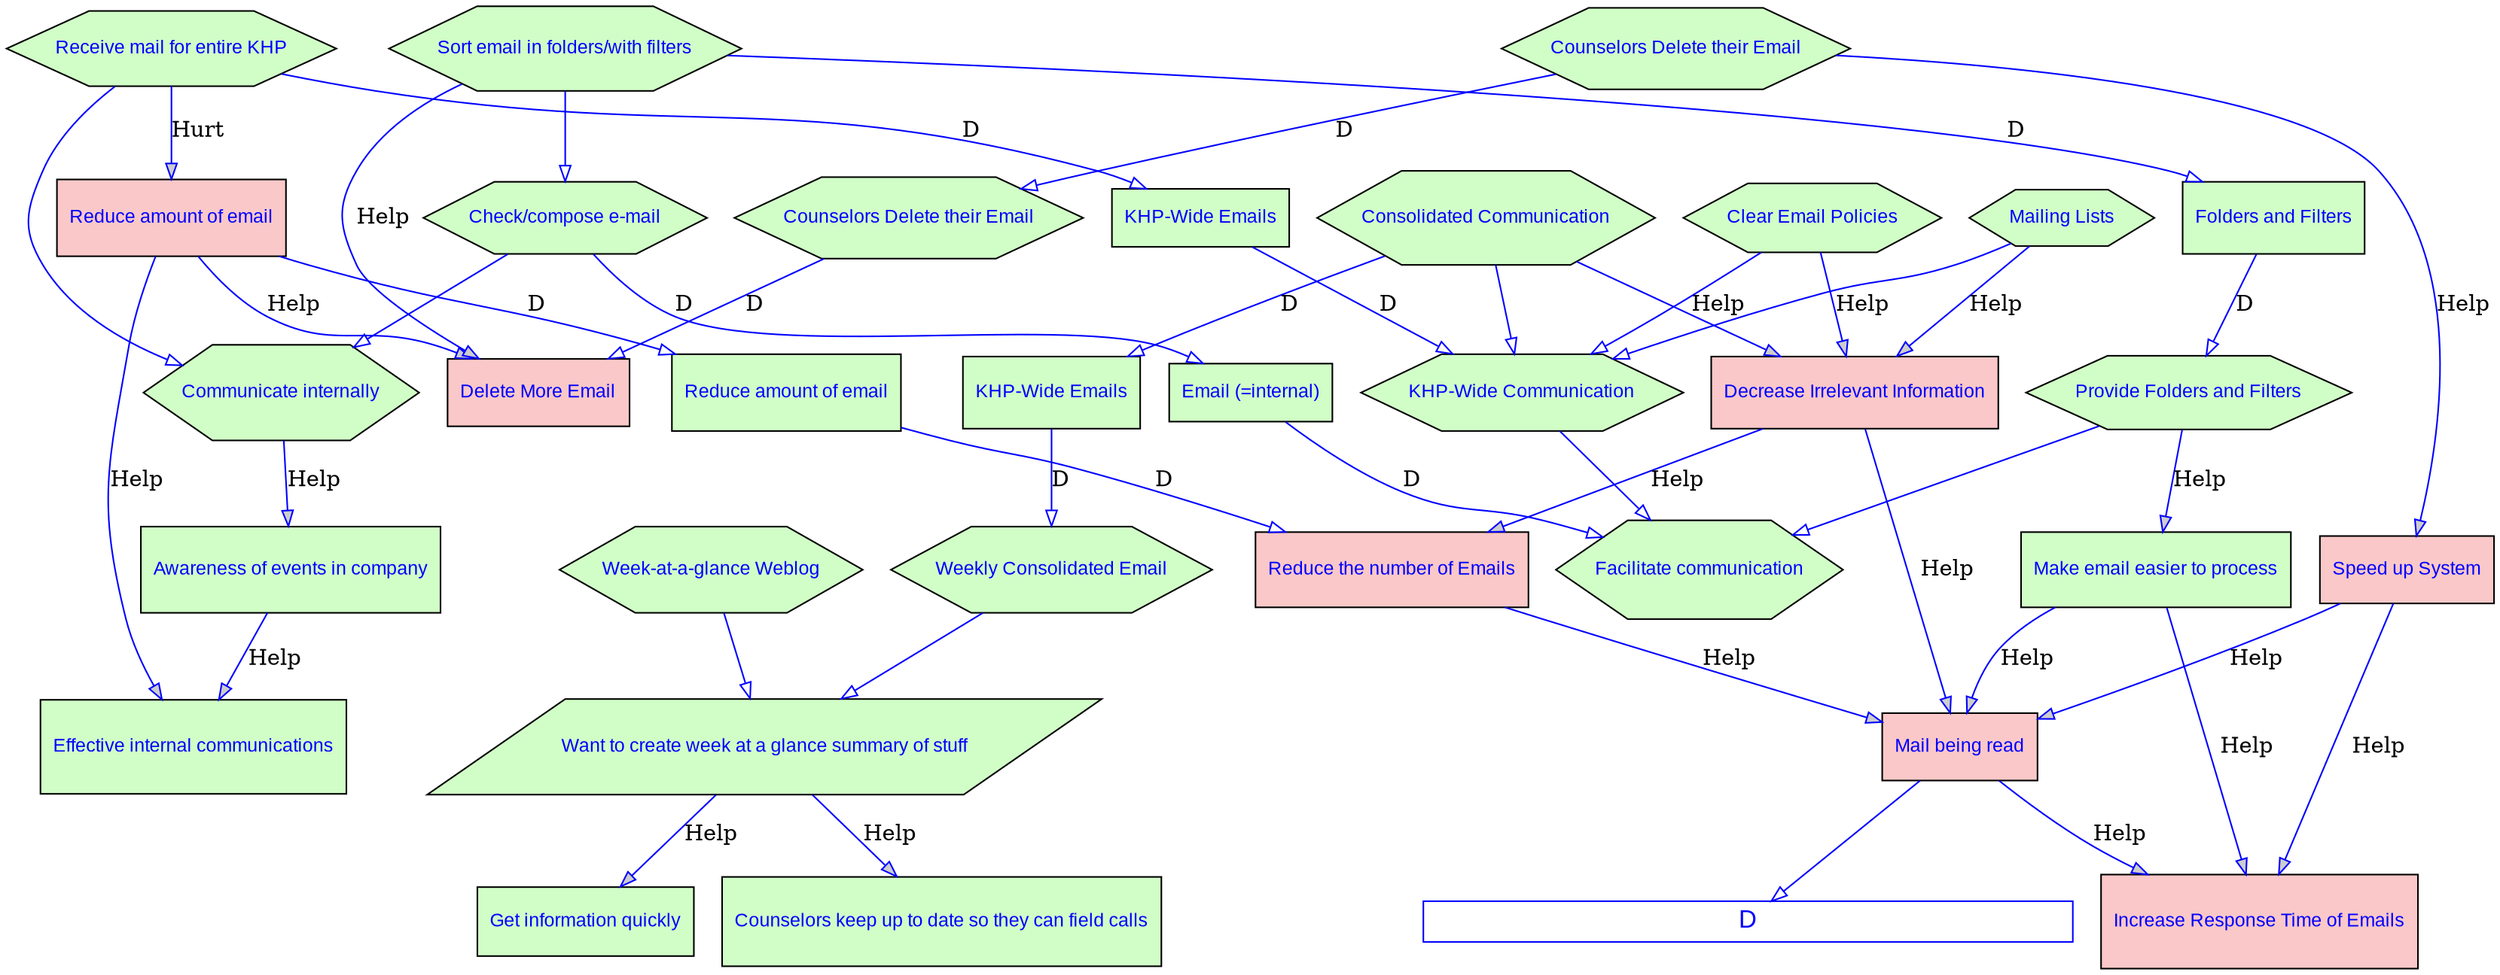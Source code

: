  digraph  RootGraph {
  node [color="#000000", fontcolor="#0000FF", fontname=Arial, fontsize="12", style=filled];
  edge [color="#0000FF"];
  subgraph Connector {
      node [width="5.74882389396571", height="0", pos="833.712933070866,327.698138533465", color="#0000FF", fillcolor="#FFFFFF", fontname=Arial, fontsize="16", style=filled, label=D, shape=box];
      "D" [];
  }
  "Reduce the number of Emails" [width="1.10236220472441", height="0.662674087685117", pos="884.271496062992,389.9545348732", fillcolor="#FAC8C8", label="Reduce the number of Emails", shape=box];
  "Mail being read" [width="0.982385329531613", height="0.590551181102363", pos="970.660989973374,339.169133858268", fillcolor="#FAC8C8", label="Mail being read", shape=box];
  "Decrease Irrelevant Information" [width="1.06299212598425", height="0.639007155982077", pos="889.468346456693,260.598588324016", fillcolor="#FAC8C8", label="Decrease Irrelevant Information", shape=box];
  "Speed up System" [width="0.998640824413675", height="0.600323010356554", pos="1219.750124797,276.213833097245", fillcolor="#FAC8C8", label="Speed up System", shape=box];
  "Check/compose e-mail" [width="1.00578248031496", height="0.643700787401576", pos="133.20407480315,175.917165354331", fillcolor="#D1FEC7", label="Check/compose e-mail", sides="6", shape=polygon];
  "Email (=internal)" [width="0.984251968503937", height="0.517578125", pos="615.452598425197,230.715332185039", fillcolor="#D1FEC7", label="Email (=internal)", shape=box];
  "Facilitate communication" [width="1.36441929133858", height="0.873228346456691", pos="1016.54019685039,456.117165354331", fillcolor="#D1FEC7", label="Facilitate communication", sides="6", shape=polygon];
  "Communicate internally" [width="1.31336122047244", height="0.84055118110236", pos="203.03187992126,263.578582677165", fillcolor="#D1FEC7", label="Communicate internally", sides="6", shape=polygon];
  "Reduce amount of email" [width="1.14364106313316", height="0.687488463322699", pos="302.765408981455,291.635253970956", fillcolor="#FAC8C8", label="Reduce amount of email", shape=box];
  "Effective internal communications" [width="1.37795275590551", height="0.828342609606397", pos="249.783307086614,440.743937007874", fillcolor="#D1FEC7", label="Effective internal communications", shape=box];
  "Counselors Delete their Email" [width="1.13558070866141", height="0.726771653543306", pos="1172.71145669291,122.970708661417", fillcolor="#D1FEC7", label="Counselors Delete their Email", sides="6", shape=polygon];
  "Counselors Delete their Email1" [width="1.13558070866141", height="0.726771653543306", pos="613.341377952756,35.0966929133858", fillcolor="#D1FEC7", label="Counselors Delete their Email", sides="6", shape=polygon];
  "Delete More Email" [width="0.993344640953335", height="0.597139262285591", pos="408.850800775107,344.130714229683", fillcolor="#FAC8C8", label="Delete More Email", shape=box];
  "Increase Response Time of Emails" [width="1.37795275590551", height="0.828342609606396", pos="1129.46834645669,428.989467804098", fillcolor="#FAC8C8", label="Increase Response Time of Emails", shape=box];
  "Reduce amount of email1" [width="1.14364106313316", height="0.687488463322699", pos="614.915999532636,327.304545309538", fillcolor="#D1FEC7", label="Reduce amount of email", shape=box];
  "Awareness of events in company" [width="1.25984251968504", height="0.757341814497277", pos="171.830551181102,356.786718300145", fillcolor="#D1FEC7", label="Awareness of events in company", shape=box];
  "Want to create week at a glance summary of stuff" [width="1.37795275590551", height="0.847970926711086", pos="619.232125984252,583.711835251363", fillcolor="#D1FEC7", label="Want to create week at a glance summary of stuff", shape=parallelogram];
  "Get information quickly" [width="1.01302968032341", height="0.608972728137111", pos="585.307493688493,666.761443409786", fillcolor="#D1FEC7", label="Get information quickly", shape=box];
  "Counselors keep up to date so they can field calls" [width="1.32799031024467", height="0.798308181761429", pos="685.464974003454,683.971220527663", fillcolor="#D1FEC7", label="Counselors keep up to date so they can field calls", shape=box];
  "Receive mail for entire KHP" [width="1.0498687664042", height="0.671916010498688", pos="228.523464566929,171.074645669291", fillcolor="#D1FEC7", label="Receive mail for entire KHP", sides="6", shape=polygon];
  "KHP-Wide Communication" [width="1.28683207051949", height="0.68202099737533", pos="1028.86516713713,203.564409448819", fillcolor="#D1FEC7", label="KHP-Wide Communication", sides="6", shape=polygon];
  "KHP-Wide Emails" [width="0.984251968503937", height="0.517578125", pos="617.342362204724,169.298009350394", fillcolor="#D1FEC7", label="KHP-Wide Emails", shape=box];
  "Weekly Consolidated Email" [width="1.18766404199475", height="0.76010498687664", pos="572.696692913386,498.343937007874", fillcolor="#D1FEC7", label="Weekly Consolidated Email", sides="6", shape=polygon];
  "Week-at-a-glance Weblog" [width="1.18766404199475", height="0.76010498687664", pos="670.019527559055,498.343937007874", fillcolor="#D1FEC7", label="Week-at-a-glance Weblog", sides="6", shape=polygon];
  "KHP-Wide Emails1" [width="0.984251968503937", height="0.639366490321521", pos="687.263622047244,399.509162155512", fillcolor="#D1FEC7", label="KHP-Wide Emails", shape=box];
  "Consolidated Communication" [width="1.29306102362205", height="0.827559055118111", pos="918.538228346457,93.5281889763779", fillcolor="#D1FEC7", label="Consolidated Communication", sides="6", shape=polygon];
  "Clear Email Policies" [width="0.958005249343831", height="0.613123359580052", pos="1015.13763779528,87.6982677165354", fillcolor="#D1FEC7", label="Clear Email Policies", sides="6", shape=polygon];
  "Mailing Lists" [width="0.78125", height="0.5", pos="1093.81381889764,91.1848818897637", fillcolor="#D1FEC7", label="Mailing Lists", sides="6", shape=polygon];
  "Provide Folders and Filters" [width="1.01747047244095", height="0.651181102362206", pos="1124.99492125984,200.564409448819", fillcolor="#D1FEC7", label="Provide Folders and Filters", sides="6", shape=polygon];
  "Make email easier to process" [width="1.10049556575208", height="0.661551976211483", pos="1068.45626556393,277.473193978259", fillcolor="#D1FEC7", label="Make email easier to process", shape=box];
  "Folders and Filters" [width="0.984251968503937", height="0.639366490321521", pos="617.342362204724,113.209949557087", fillcolor="#D1FEC7", label="Folders and Filters", shape=box];
  "Sort email in folders/with filters" [width="1.1802001312336", height="0.755328083989501", pos="105.656338582677,101.32157480315", fillcolor="#D1FEC7", label="Sort email in folders/with filters", sides="6", shape=polygon];
  "Reduce the number of Emails"->"Mail being read" [fillcolor="#CDCDCD", label=Help];
  "Decrease Irrelevant Information"->"Reduce the number of Emails" [fillcolor="#CDCDCD", label=Help];
  "Speed up System"->"Mail being read" [fillcolor="#CDCDCD", label=Help];
  "Check/compose e-mail"->"Email (=internal)" [fillcolor="#FFFFFF", label=D];
  "Email (=internal)"->"Facilitate communication" [fillcolor="#FFFFFF", label=D];
  "Check/compose e-mail"->"Communicate internally" [fillcolor="#FFFFFF"];
  "Reduce amount of email"->"Effective internal communications" [fillcolor="#CDCDCD", label=Help];
  "Counselors Delete their Email"->"Speed up System" [fillcolor="#CDCDCD", label=Help];
  "Counselors Delete their Email"->"Counselors Delete their Email1" [fillcolor="#FFFFFF", label=D];
  "Counselors Delete their Email1"->"Delete More Email" [fillcolor="#FFFFFF", label=D];
  "Speed up System"->"Increase Response Time of Emails" [fillcolor="#CDCDCD", label=Help];
  "Reduce amount of email"->"Reduce amount of email1" [fillcolor="#FFFFFF", label=D];
  "Reduce amount of email1"->"Reduce the number of Emails" [fillcolor="#FFFFFF", label=D];
  "Communicate internally"->"Awareness of events in company" [fillcolor="#CDCDCD", label=Help];
  "Awareness of events in company"->"Effective internal communications" [fillcolor="#CDCDCD", label=Help];
  "Want to create week at a glance summary of stuff"->"Get information quickly" [fillcolor="#CDCDCD", label=Help];
  "Want to create week at a glance summary of stuff"->"Counselors keep up to date so they can field calls" [fillcolor="#CDCDCD", label=Help];
  "Receive mail for entire KHP"->"Reduce amount of email" [fillcolor="#CDCDCD", label=Hurt];
  "Receive mail for entire KHP"->"Communicate internally" [fillcolor="#FFFFFF"];
  "KHP-Wide Communication"->"Facilitate communication" [fillcolor="#FFFFFF"];
  "Mail being read"->"D" [fillcolor="#FFFFFF"];
  "Receive mail for entire KHP"->"KHP-Wide Emails" [fillcolor="#FFFFFF", label=D];
  "KHP-Wide Emails"->"KHP-Wide Communication" [fillcolor="#FFFFFF", label=D];
  "Weekly Consolidated Email"->"Want to create week at a glance summary of stuff" [fillcolor="#FFFFFF"];
  "Week-at-a-glance Weblog"->"Want to create week at a glance summary of stuff" [fillcolor="#FFFFFF"];
  "KHP-Wide Emails1"->"Weekly Consolidated Email" [fillcolor="#FFFFFF", label=D];
  "Consolidated Communication"->"KHP-Wide Emails1" [fillcolor="#FFFFFF", label=D];
  "Consolidated Communication"->"KHP-Wide Communication" [fillcolor="#FFFFFF"];
  "Consolidated Communication"->"Decrease Irrelevant Information" [fillcolor="#CDCDCD", label=Help];
  "Clear Email Policies"->"KHP-Wide Communication" [fillcolor="#FFFFFF"];
  "Clear Email Policies"->"Decrease Irrelevant Information" [fillcolor="#CDCDCD", label=Help];
  "Decrease Irrelevant Information"->"Mail being read" [fillcolor="#CDCDCD", label=Help];
  "Mail being read"->"Increase Response Time of Emails" [fillcolor="#CDCDCD", label=Help];
  "Mailing Lists"->"KHP-Wide Communication" [fillcolor="#FFFFFF"];
  "Mailing Lists"->"Decrease Irrelevant Information" [fillcolor="#CDCDCD", label=Help];
  "Provide Folders and Filters"->"Facilitate communication" [fillcolor="#FFFFFF"];
  "Provide Folders and Filters"->"Make email easier to process" [fillcolor="#CDCDCD", label=Help];
  "Make email easier to process"->"Mail being read" [fillcolor="#CDCDCD", label=Help];
  "Make email easier to process"->"Increase Response Time of Emails" [fillcolor="#CDCDCD", label=Help];
  "Folders and Filters"->"Provide Folders and Filters" [fillcolor="#FFFFFF", label=D];
  "Sort email in folders/with filters"->"Folders and Filters" [fillcolor="#FFFFFF", label=D];
  "Sort email in folders/with filters"->"Check/compose e-mail" [fillcolor="#FFFFFF"];
  "Reduce amount of email"->"Delete More Email" [fillcolor="#CDCDCD", label=Help];
  "Sort email in folders/with filters"->"Delete More Email" [fillcolor="#CDCDCD", label=Help];
}
